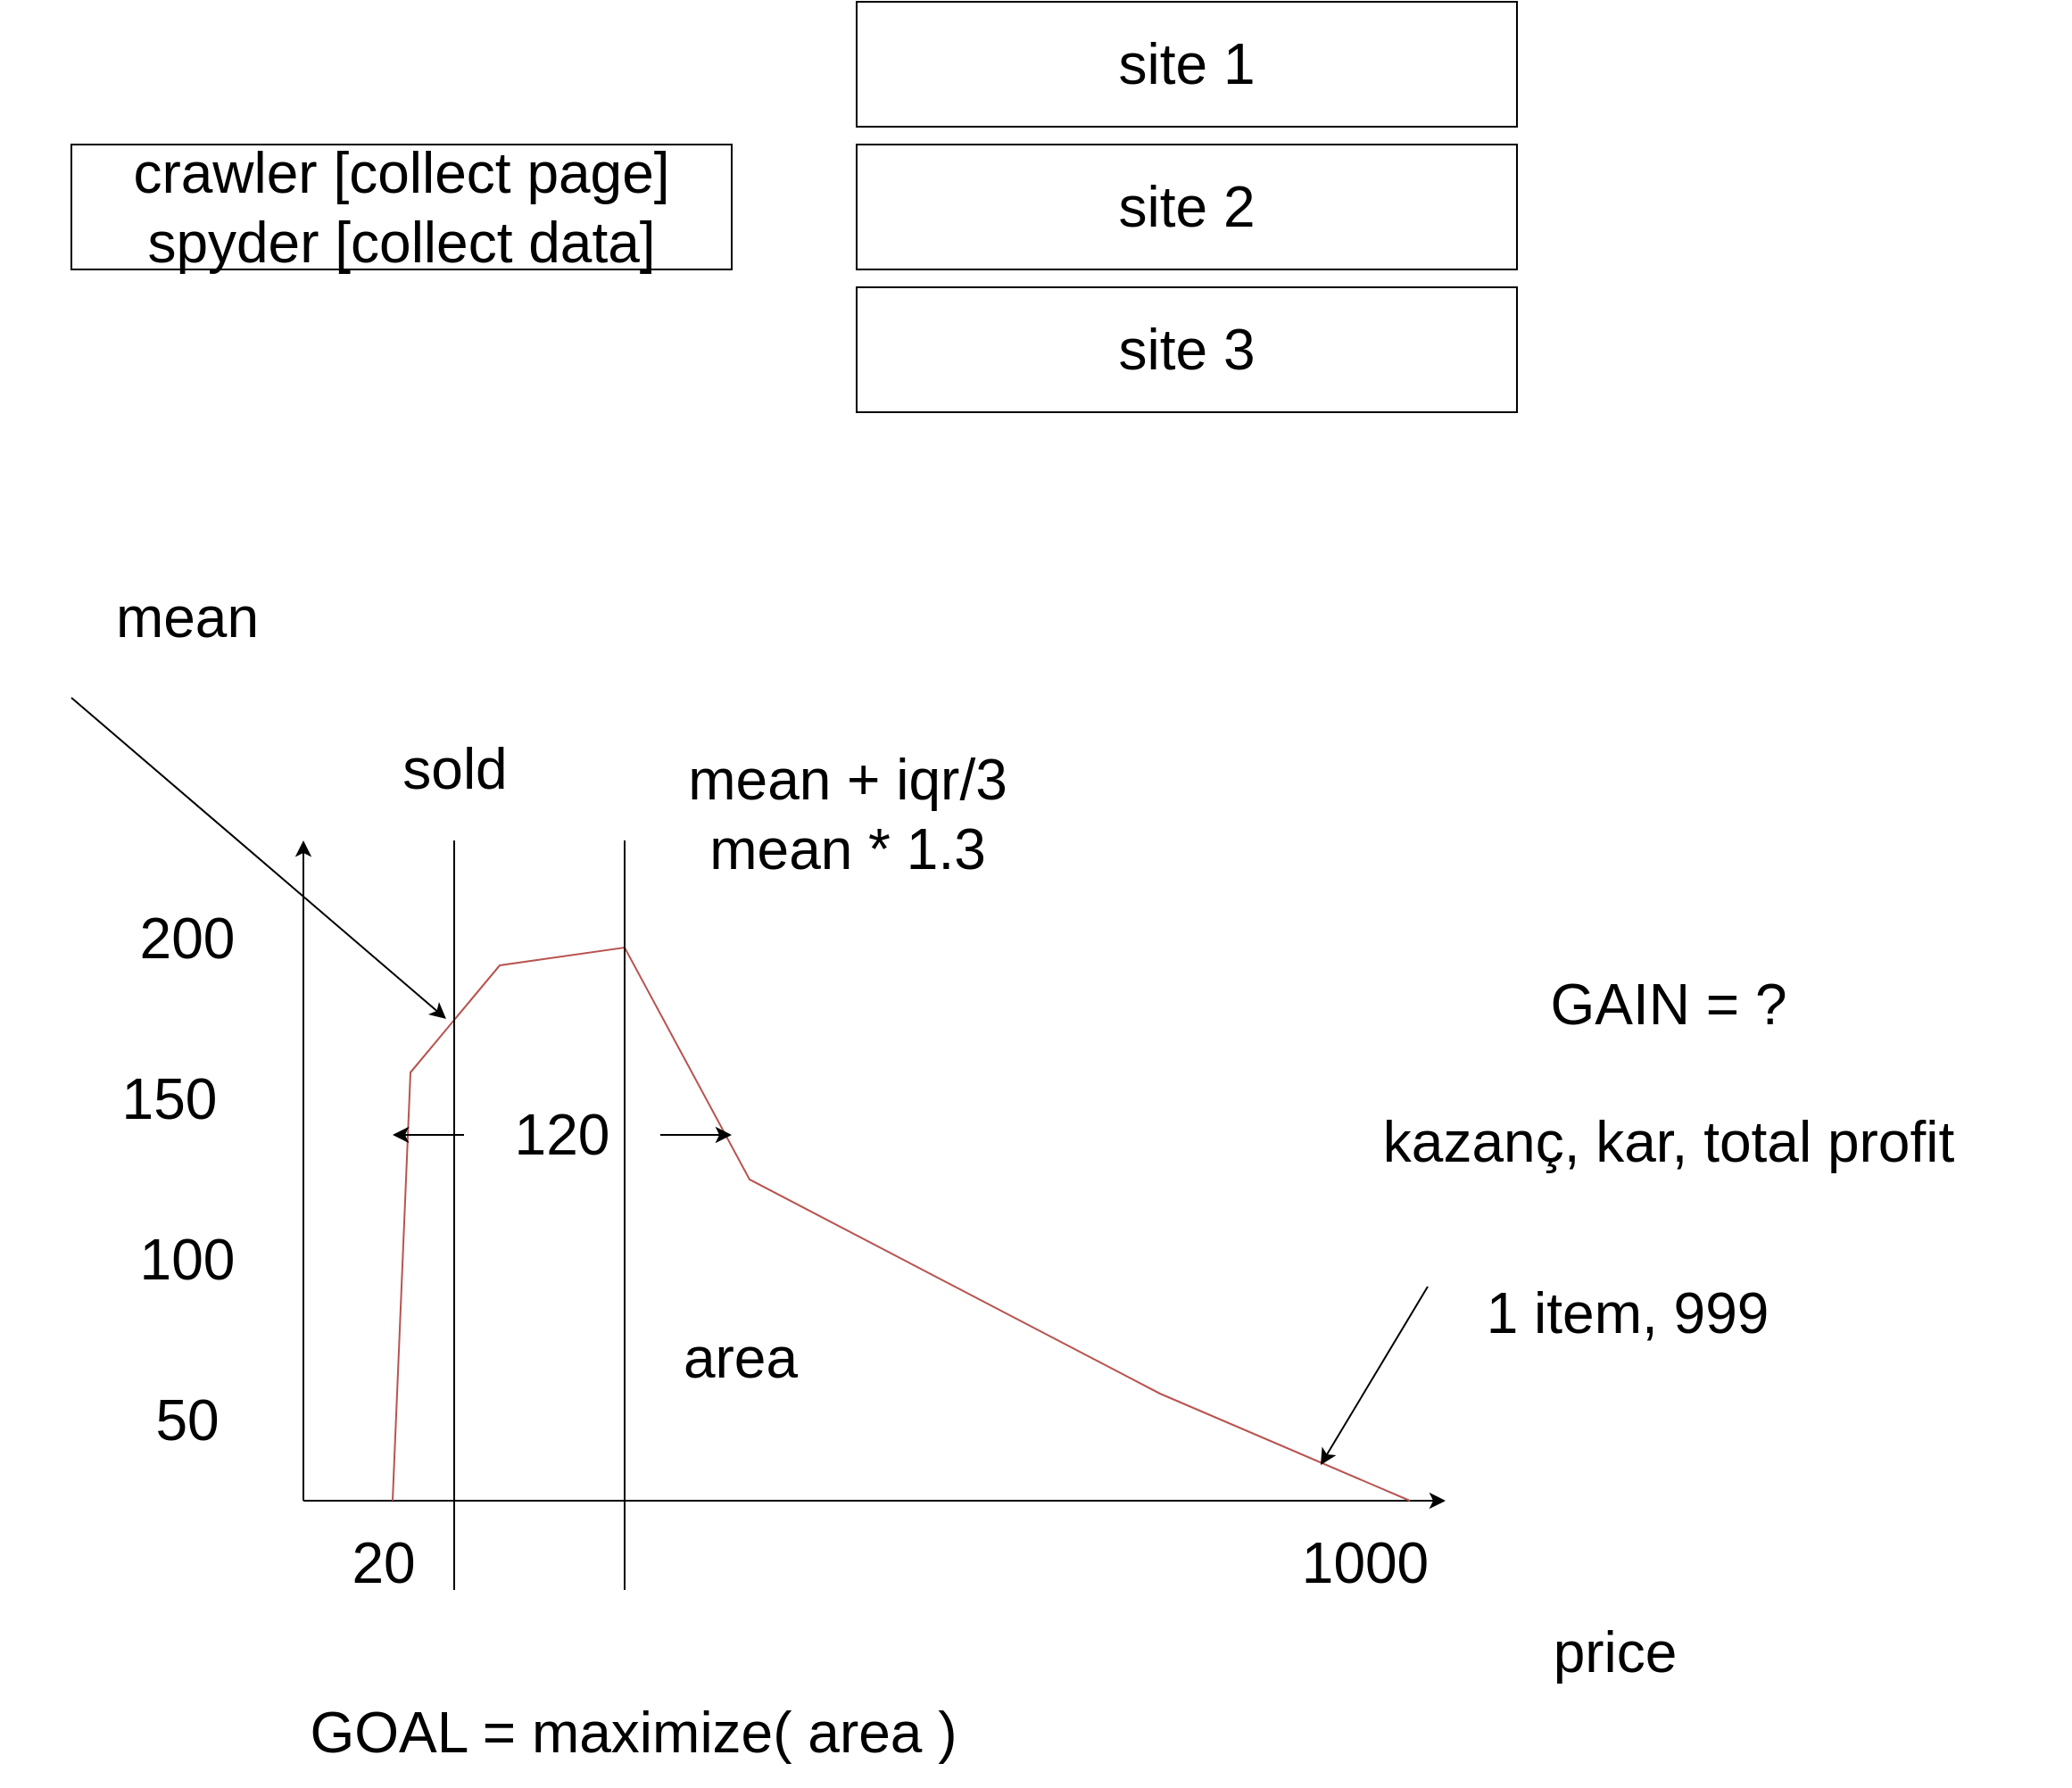 <mxfile version="21.6.1" type="device">
  <diagram name="Page-1" id="VEplSq2w7WTarlV4HEIU">
    <mxGraphModel dx="1362" dy="843" grid="1" gridSize="10" guides="1" tooltips="1" connect="1" arrows="1" fold="1" page="1" pageScale="1" pageWidth="1654" pageHeight="1169" math="0" shadow="0">
      <root>
        <mxCell id="0" />
        <mxCell id="1" parent="0" />
        <mxCell id="qhDbdmxh032ssYRVy_8H-1" value="site 1" style="rounded=0;whiteSpace=wrap;html=1;fontSize=32;" vertex="1" parent="1">
          <mxGeometry x="500" y="130" width="370" height="70" as="geometry" />
        </mxCell>
        <mxCell id="qhDbdmxh032ssYRVy_8H-2" value="site 2" style="rounded=0;whiteSpace=wrap;html=1;fontSize=32;" vertex="1" parent="1">
          <mxGeometry x="500" y="210" width="370" height="70" as="geometry" />
        </mxCell>
        <mxCell id="qhDbdmxh032ssYRVy_8H-3" value="site 3" style="rounded=0;whiteSpace=wrap;html=1;fontSize=32;" vertex="1" parent="1">
          <mxGeometry x="500" y="290" width="370" height="70" as="geometry" />
        </mxCell>
        <mxCell id="qhDbdmxh032ssYRVy_8H-4" value="crawler [collect page]&lt;br&gt;spyder [collect data]" style="rounded=0;whiteSpace=wrap;html=1;fontSize=32;" vertex="1" parent="1">
          <mxGeometry x="60" y="210" width="370" height="70" as="geometry" />
        </mxCell>
        <mxCell id="qhDbdmxh032ssYRVy_8H-5" value="" style="endArrow=classic;html=1;rounded=0;" edge="1" parent="1">
          <mxGeometry width="50" height="50" relative="1" as="geometry">
            <mxPoint x="190" y="970" as="sourcePoint" />
            <mxPoint x="830" y="970" as="targetPoint" />
          </mxGeometry>
        </mxCell>
        <mxCell id="qhDbdmxh032ssYRVy_8H-6" value="price" style="text;html=1;strokeColor=none;fillColor=none;align=center;verticalAlign=middle;whiteSpace=wrap;rounded=0;fontSize=32;" vertex="1" parent="1">
          <mxGeometry x="820" y="1030" width="210" height="50" as="geometry" />
        </mxCell>
        <mxCell id="qhDbdmxh032ssYRVy_8H-7" value="" style="endArrow=classic;html=1;rounded=0;" edge="1" parent="1">
          <mxGeometry width="50" height="50" relative="1" as="geometry">
            <mxPoint x="190" y="970" as="sourcePoint" />
            <mxPoint x="190" y="600" as="targetPoint" />
          </mxGeometry>
        </mxCell>
        <mxCell id="qhDbdmxh032ssYRVy_8H-8" value="sold" style="text;html=1;strokeColor=none;fillColor=none;align=center;verticalAlign=middle;whiteSpace=wrap;rounded=0;fontSize=32;" vertex="1" parent="1">
          <mxGeometry x="170" y="535" width="210" height="50" as="geometry" />
        </mxCell>
        <mxCell id="qhDbdmxh032ssYRVy_8H-9" value="" style="endArrow=none;html=1;rounded=0;fillColor=#f8cecc;strokeColor=#b85450;" edge="1" parent="1">
          <mxGeometry width="50" height="50" relative="1" as="geometry">
            <mxPoint x="240" y="970" as="sourcePoint" />
            <mxPoint x="810" y="970" as="targetPoint" />
            <Array as="points">
              <mxPoint x="250" y="730" />
              <mxPoint x="300" y="670" />
              <mxPoint x="370" y="660" />
              <mxPoint x="440" y="790" />
              <mxPoint x="670" y="910" />
            </Array>
          </mxGeometry>
        </mxCell>
        <mxCell id="qhDbdmxh032ssYRVy_8H-10" value="1000" style="text;html=1;strokeColor=none;fillColor=none;align=center;verticalAlign=middle;whiteSpace=wrap;rounded=0;fontSize=32;" vertex="1" parent="1">
          <mxGeometry x="730" y="980" width="110" height="50" as="geometry" />
        </mxCell>
        <mxCell id="qhDbdmxh032ssYRVy_8H-11" value="20" style="text;html=1;strokeColor=none;fillColor=none;align=center;verticalAlign=middle;whiteSpace=wrap;rounded=0;fontSize=32;" vertex="1" parent="1">
          <mxGeometry x="180" y="980" width="110" height="50" as="geometry" />
        </mxCell>
        <mxCell id="qhDbdmxh032ssYRVy_8H-13" style="edgeStyle=orthogonalEdgeStyle;rounded=0;orthogonalLoop=1;jettySize=auto;html=1;" edge="1" parent="1" source="qhDbdmxh032ssYRVy_8H-12">
          <mxGeometry relative="1" as="geometry">
            <mxPoint x="240" y="765" as="targetPoint" />
          </mxGeometry>
        </mxCell>
        <mxCell id="qhDbdmxh032ssYRVy_8H-14" style="edgeStyle=orthogonalEdgeStyle;rounded=0;orthogonalLoop=1;jettySize=auto;html=1;" edge="1" parent="1" source="qhDbdmxh032ssYRVy_8H-12">
          <mxGeometry relative="1" as="geometry">
            <mxPoint x="430" y="765" as="targetPoint" />
          </mxGeometry>
        </mxCell>
        <mxCell id="qhDbdmxh032ssYRVy_8H-12" value="120" style="text;html=1;strokeColor=none;fillColor=none;align=center;verticalAlign=middle;whiteSpace=wrap;rounded=0;fontSize=32;" vertex="1" parent="1">
          <mxGeometry x="280" y="740" width="110" height="50" as="geometry" />
        </mxCell>
        <mxCell id="qhDbdmxh032ssYRVy_8H-16" value="GAIN = ?&lt;br&gt;&lt;br&gt;kazanç, kar, total profit" style="text;html=1;strokeColor=none;fillColor=none;align=center;verticalAlign=middle;whiteSpace=wrap;rounded=0;fontSize=32;" vertex="1" parent="1">
          <mxGeometry x="730" y="640" width="450" height="180" as="geometry" />
        </mxCell>
        <mxCell id="qhDbdmxh032ssYRVy_8H-17" value="50" style="text;html=1;strokeColor=none;fillColor=none;align=center;verticalAlign=middle;whiteSpace=wrap;rounded=0;fontSize=32;" vertex="1" parent="1">
          <mxGeometry x="70" y="900" width="110" height="50" as="geometry" />
        </mxCell>
        <mxCell id="qhDbdmxh032ssYRVy_8H-18" value="100" style="text;html=1;strokeColor=none;fillColor=none;align=center;verticalAlign=middle;whiteSpace=wrap;rounded=0;fontSize=32;" vertex="1" parent="1">
          <mxGeometry x="70" y="810" width="110" height="50" as="geometry" />
        </mxCell>
        <mxCell id="qhDbdmxh032ssYRVy_8H-19" value="150" style="text;html=1;strokeColor=none;fillColor=none;align=center;verticalAlign=middle;whiteSpace=wrap;rounded=0;fontSize=32;" vertex="1" parent="1">
          <mxGeometry x="60" y="720" width="110" height="50" as="geometry" />
        </mxCell>
        <mxCell id="qhDbdmxh032ssYRVy_8H-20" value="200" style="text;html=1;strokeColor=none;fillColor=none;align=center;verticalAlign=middle;whiteSpace=wrap;rounded=0;fontSize=32;" vertex="1" parent="1">
          <mxGeometry x="70" y="630" width="110" height="50" as="geometry" />
        </mxCell>
        <mxCell id="qhDbdmxh032ssYRVy_8H-22" value="area" style="text;html=1;strokeColor=none;fillColor=none;align=center;verticalAlign=middle;whiteSpace=wrap;rounded=0;fontSize=32;" vertex="1" parent="1">
          <mxGeometry x="210" y="800" width="450" height="180" as="geometry" />
        </mxCell>
        <mxCell id="qhDbdmxh032ssYRVy_8H-23" value="" style="endArrow=classic;html=1;rounded=0;" edge="1" parent="1">
          <mxGeometry width="50" height="50" relative="1" as="geometry">
            <mxPoint x="820" y="850" as="sourcePoint" />
            <mxPoint x="760" y="950" as="targetPoint" />
          </mxGeometry>
        </mxCell>
        <mxCell id="qhDbdmxh032ssYRVy_8H-24" value="1 item, 999" style="text;html=1;strokeColor=none;fillColor=none;align=center;verticalAlign=middle;whiteSpace=wrap;rounded=0;fontSize=32;" vertex="1" parent="1">
          <mxGeometry x="827" y="840" width="210" height="50" as="geometry" />
        </mxCell>
        <mxCell id="qhDbdmxh032ssYRVy_8H-27" value="GOAL = maximize( area )" style="text;html=1;strokeColor=none;fillColor=none;align=center;verticalAlign=middle;whiteSpace=wrap;rounded=0;fontSize=32;" vertex="1" parent="1">
          <mxGeometry x="150" y="1070" width="450" height="60" as="geometry" />
        </mxCell>
        <mxCell id="qhDbdmxh032ssYRVy_8H-28" value="" style="endArrow=none;html=1;rounded=0;" edge="1" parent="1">
          <mxGeometry width="50" height="50" relative="1" as="geometry">
            <mxPoint x="274.5" y="1020" as="sourcePoint" />
            <mxPoint x="274.5" y="600" as="targetPoint" />
          </mxGeometry>
        </mxCell>
        <mxCell id="qhDbdmxh032ssYRVy_8H-29" value="" style="endArrow=none;html=1;rounded=0;" edge="1" parent="1">
          <mxGeometry width="50" height="50" relative="1" as="geometry">
            <mxPoint x="370" y="1020" as="sourcePoint" />
            <mxPoint x="370" y="600" as="targetPoint" />
          </mxGeometry>
        </mxCell>
        <mxCell id="qhDbdmxh032ssYRVy_8H-30" value="" style="endArrow=classic;html=1;rounded=0;" edge="1" parent="1">
          <mxGeometry width="50" height="50" relative="1" as="geometry">
            <mxPoint x="60" y="520" as="sourcePoint" />
            <mxPoint x="270" y="700" as="targetPoint" />
          </mxGeometry>
        </mxCell>
        <mxCell id="qhDbdmxh032ssYRVy_8H-31" value="mean" style="text;html=1;strokeColor=none;fillColor=none;align=center;verticalAlign=middle;whiteSpace=wrap;rounded=0;fontSize=32;" vertex="1" parent="1">
          <mxGeometry x="20" y="450" width="210" height="50" as="geometry" />
        </mxCell>
        <mxCell id="qhDbdmxh032ssYRVy_8H-32" value="mean + iqr/3&lt;br&gt;mean * 1.3" style="text;html=1;strokeColor=none;fillColor=none;align=center;verticalAlign=middle;whiteSpace=wrap;rounded=0;fontSize=32;" vertex="1" parent="1">
          <mxGeometry x="390" y="560" width="210" height="50" as="geometry" />
        </mxCell>
      </root>
    </mxGraphModel>
  </diagram>
</mxfile>
